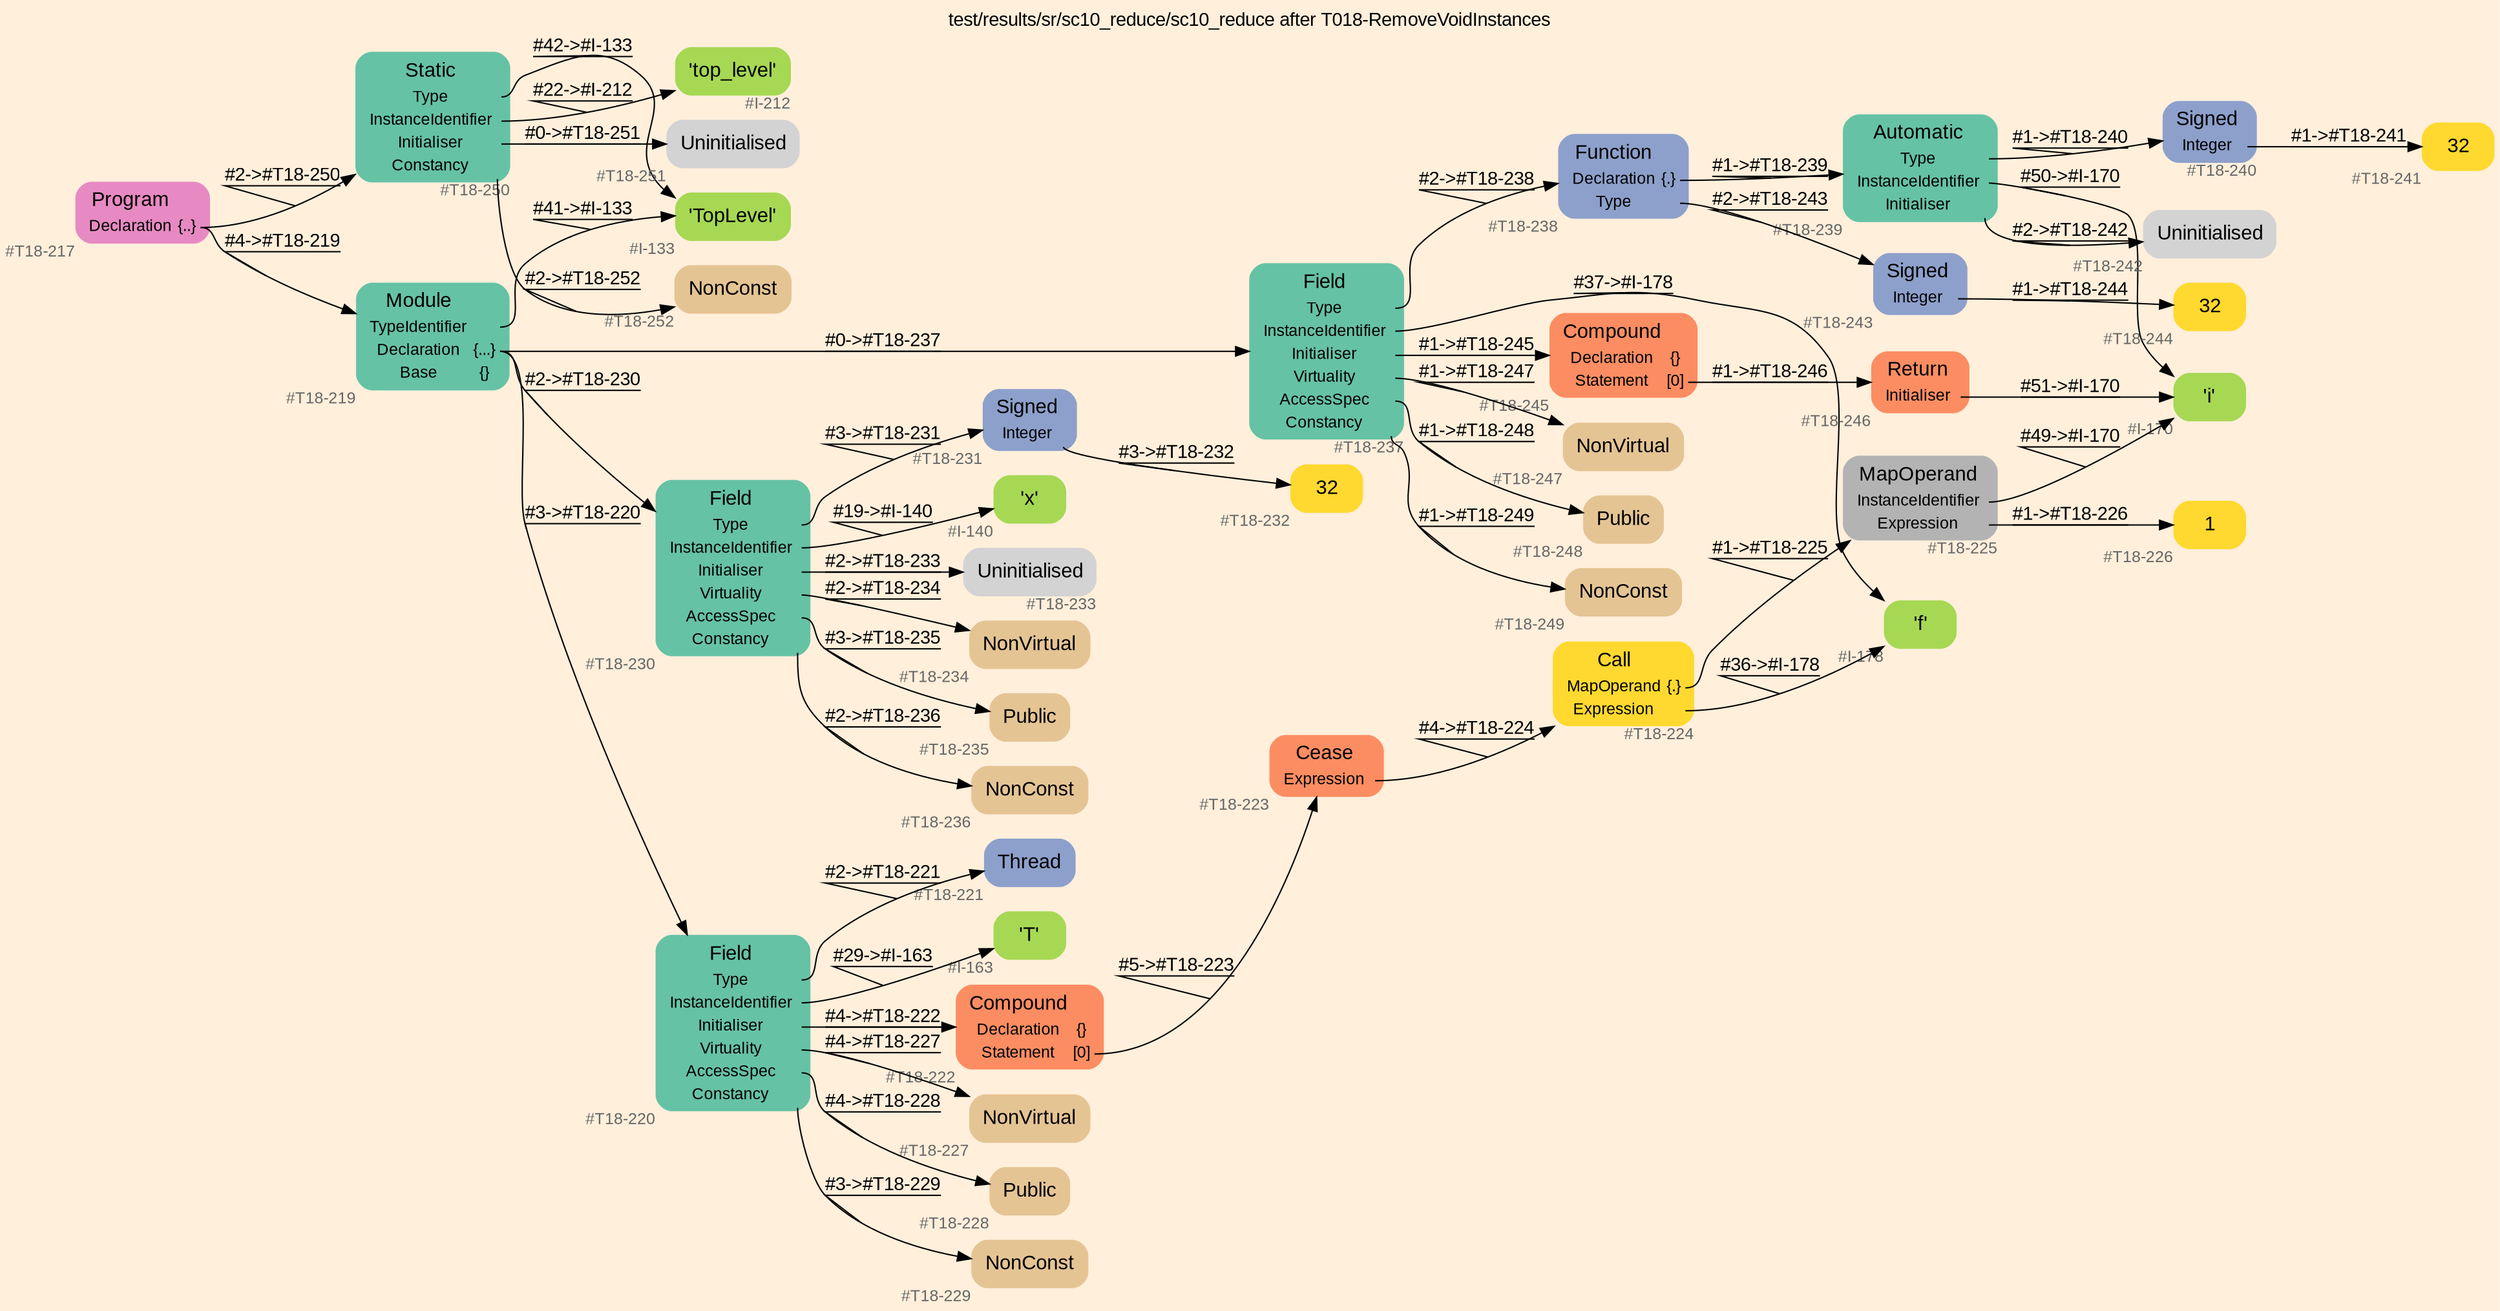 digraph "test/results/sr/sc10_reduce/sc10_reduce after T018-RemoveVoidInstances" {
label = "test/results/sr/sc10_reduce/sc10_reduce after T018-RemoveVoidInstances"
labelloc = t
graph [
    rankdir = "LR"
    ranksep = 0.3
    bgcolor = antiquewhite1
    color = black
    fontcolor = black
    fontname = "Arial"
];
node [
    fontname = "Arial"
];
edge [
    fontname = "Arial"
];

// -------------------- node figure --------------------
// -------- block #T18-217 ----------
"#T18-217" [
    fillcolor = "/set28/4"
    xlabel = "#T18-217"
    fontsize = "12"
    fontcolor = grey40
    shape = "plaintext"
    label = <<TABLE BORDER="0" CELLBORDER="0" CELLSPACING="0">
     <TR><TD><FONT COLOR="black" POINT-SIZE="15">Program</FONT></TD></TR>
     <TR><TD><FONT COLOR="black" POINT-SIZE="12">Declaration</FONT></TD><TD PORT="port0"><FONT COLOR="black" POINT-SIZE="12">{..}</FONT></TD></TR>
    </TABLE>>
    style = "rounded,filled"
];

// -------- block #T18-219 ----------
"#T18-219" [
    fillcolor = "/set28/1"
    xlabel = "#T18-219"
    fontsize = "12"
    fontcolor = grey40
    shape = "plaintext"
    label = <<TABLE BORDER="0" CELLBORDER="0" CELLSPACING="0">
     <TR><TD><FONT COLOR="black" POINT-SIZE="15">Module</FONT></TD></TR>
     <TR><TD><FONT COLOR="black" POINT-SIZE="12">TypeIdentifier</FONT></TD><TD PORT="port0"></TD></TR>
     <TR><TD><FONT COLOR="black" POINT-SIZE="12">Declaration</FONT></TD><TD PORT="port1"><FONT COLOR="black" POINT-SIZE="12">{...}</FONT></TD></TR>
     <TR><TD><FONT COLOR="black" POINT-SIZE="12">Base</FONT></TD><TD PORT="port2"><FONT COLOR="black" POINT-SIZE="12">{}</FONT></TD></TR>
    </TABLE>>
    style = "rounded,filled"
];

// -------- block #I-133 ----------
"#I-133" [
    fillcolor = "/set28/5"
    xlabel = "#I-133"
    fontsize = "12"
    fontcolor = grey40
    shape = "plaintext"
    label = <<TABLE BORDER="0" CELLBORDER="0" CELLSPACING="0">
     <TR><TD><FONT COLOR="black" POINT-SIZE="15">'TopLevel'</FONT></TD></TR>
    </TABLE>>
    style = "rounded,filled"
];

// -------- block #T18-220 ----------
"#T18-220" [
    fillcolor = "/set28/1"
    xlabel = "#T18-220"
    fontsize = "12"
    fontcolor = grey40
    shape = "plaintext"
    label = <<TABLE BORDER="0" CELLBORDER="0" CELLSPACING="0">
     <TR><TD><FONT COLOR="black" POINT-SIZE="15">Field</FONT></TD></TR>
     <TR><TD><FONT COLOR="black" POINT-SIZE="12">Type</FONT></TD><TD PORT="port0"></TD></TR>
     <TR><TD><FONT COLOR="black" POINT-SIZE="12">InstanceIdentifier</FONT></TD><TD PORT="port1"></TD></TR>
     <TR><TD><FONT COLOR="black" POINT-SIZE="12">Initialiser</FONT></TD><TD PORT="port2"></TD></TR>
     <TR><TD><FONT COLOR="black" POINT-SIZE="12">Virtuality</FONT></TD><TD PORT="port3"></TD></TR>
     <TR><TD><FONT COLOR="black" POINT-SIZE="12">AccessSpec</FONT></TD><TD PORT="port4"></TD></TR>
     <TR><TD><FONT COLOR="black" POINT-SIZE="12">Constancy</FONT></TD><TD PORT="port5"></TD></TR>
    </TABLE>>
    style = "rounded,filled"
];

// -------- block #T18-221 ----------
"#T18-221" [
    fillcolor = "/set28/3"
    xlabel = "#T18-221"
    fontsize = "12"
    fontcolor = grey40
    shape = "plaintext"
    label = <<TABLE BORDER="0" CELLBORDER="0" CELLSPACING="0">
     <TR><TD><FONT COLOR="black" POINT-SIZE="15">Thread</FONT></TD></TR>
    </TABLE>>
    style = "rounded,filled"
];

// -------- block #I-163 ----------
"#I-163" [
    fillcolor = "/set28/5"
    xlabel = "#I-163"
    fontsize = "12"
    fontcolor = grey40
    shape = "plaintext"
    label = <<TABLE BORDER="0" CELLBORDER="0" CELLSPACING="0">
     <TR><TD><FONT COLOR="black" POINT-SIZE="15">'T'</FONT></TD></TR>
    </TABLE>>
    style = "rounded,filled"
];

// -------- block #T18-222 ----------
"#T18-222" [
    fillcolor = "/set28/2"
    xlabel = "#T18-222"
    fontsize = "12"
    fontcolor = grey40
    shape = "plaintext"
    label = <<TABLE BORDER="0" CELLBORDER="0" CELLSPACING="0">
     <TR><TD><FONT COLOR="black" POINT-SIZE="15">Compound</FONT></TD></TR>
     <TR><TD><FONT COLOR="black" POINT-SIZE="12">Declaration</FONT></TD><TD PORT="port0"><FONT COLOR="black" POINT-SIZE="12">{}</FONT></TD></TR>
     <TR><TD><FONT COLOR="black" POINT-SIZE="12">Statement</FONT></TD><TD PORT="port1"><FONT COLOR="black" POINT-SIZE="12">[0]</FONT></TD></TR>
    </TABLE>>
    style = "rounded,filled"
];

// -------- block #T18-223 ----------
"#T18-223" [
    fillcolor = "/set28/2"
    xlabel = "#T18-223"
    fontsize = "12"
    fontcolor = grey40
    shape = "plaintext"
    label = <<TABLE BORDER="0" CELLBORDER="0" CELLSPACING="0">
     <TR><TD><FONT COLOR="black" POINT-SIZE="15">Cease</FONT></TD></TR>
     <TR><TD><FONT COLOR="black" POINT-SIZE="12">Expression</FONT></TD><TD PORT="port0"></TD></TR>
    </TABLE>>
    style = "rounded,filled"
];

// -------- block #T18-224 ----------
"#T18-224" [
    fillcolor = "/set28/6"
    xlabel = "#T18-224"
    fontsize = "12"
    fontcolor = grey40
    shape = "plaintext"
    label = <<TABLE BORDER="0" CELLBORDER="0" CELLSPACING="0">
     <TR><TD><FONT COLOR="black" POINT-SIZE="15">Call</FONT></TD></TR>
     <TR><TD><FONT COLOR="black" POINT-SIZE="12">MapOperand</FONT></TD><TD PORT="port0"><FONT COLOR="black" POINT-SIZE="12">{.}</FONT></TD></TR>
     <TR><TD><FONT COLOR="black" POINT-SIZE="12">Expression</FONT></TD><TD PORT="port1"></TD></TR>
    </TABLE>>
    style = "rounded,filled"
];

// -------- block #T18-225 ----------
"#T18-225" [
    fillcolor = "/set28/8"
    xlabel = "#T18-225"
    fontsize = "12"
    fontcolor = grey40
    shape = "plaintext"
    label = <<TABLE BORDER="0" CELLBORDER="0" CELLSPACING="0">
     <TR><TD><FONT COLOR="black" POINT-SIZE="15">MapOperand</FONT></TD></TR>
     <TR><TD><FONT COLOR="black" POINT-SIZE="12">InstanceIdentifier</FONT></TD><TD PORT="port0"></TD></TR>
     <TR><TD><FONT COLOR="black" POINT-SIZE="12">Expression</FONT></TD><TD PORT="port1"></TD></TR>
    </TABLE>>
    style = "rounded,filled"
];

// -------- block #I-170 ----------
"#I-170" [
    fillcolor = "/set28/5"
    xlabel = "#I-170"
    fontsize = "12"
    fontcolor = grey40
    shape = "plaintext"
    label = <<TABLE BORDER="0" CELLBORDER="0" CELLSPACING="0">
     <TR><TD><FONT COLOR="black" POINT-SIZE="15">'i'</FONT></TD></TR>
    </TABLE>>
    style = "rounded,filled"
];

// -------- block #T18-226 ----------
"#T18-226" [
    fillcolor = "/set28/6"
    xlabel = "#T18-226"
    fontsize = "12"
    fontcolor = grey40
    shape = "plaintext"
    label = <<TABLE BORDER="0" CELLBORDER="0" CELLSPACING="0">
     <TR><TD><FONT COLOR="black" POINT-SIZE="15">1</FONT></TD></TR>
    </TABLE>>
    style = "rounded,filled"
];

// -------- block #I-178 ----------
"#I-178" [
    fillcolor = "/set28/5"
    xlabel = "#I-178"
    fontsize = "12"
    fontcolor = grey40
    shape = "plaintext"
    label = <<TABLE BORDER="0" CELLBORDER="0" CELLSPACING="0">
     <TR><TD><FONT COLOR="black" POINT-SIZE="15">'f'</FONT></TD></TR>
    </TABLE>>
    style = "rounded,filled"
];

// -------- block #T18-227 ----------
"#T18-227" [
    fillcolor = "/set28/7"
    xlabel = "#T18-227"
    fontsize = "12"
    fontcolor = grey40
    shape = "plaintext"
    label = <<TABLE BORDER="0" CELLBORDER="0" CELLSPACING="0">
     <TR><TD><FONT COLOR="black" POINT-SIZE="15">NonVirtual</FONT></TD></TR>
    </TABLE>>
    style = "rounded,filled"
];

// -------- block #T18-228 ----------
"#T18-228" [
    fillcolor = "/set28/7"
    xlabel = "#T18-228"
    fontsize = "12"
    fontcolor = grey40
    shape = "plaintext"
    label = <<TABLE BORDER="0" CELLBORDER="0" CELLSPACING="0">
     <TR><TD><FONT COLOR="black" POINT-SIZE="15">Public</FONT></TD></TR>
    </TABLE>>
    style = "rounded,filled"
];

// -------- block #T18-229 ----------
"#T18-229" [
    fillcolor = "/set28/7"
    xlabel = "#T18-229"
    fontsize = "12"
    fontcolor = grey40
    shape = "plaintext"
    label = <<TABLE BORDER="0" CELLBORDER="0" CELLSPACING="0">
     <TR><TD><FONT COLOR="black" POINT-SIZE="15">NonConst</FONT></TD></TR>
    </TABLE>>
    style = "rounded,filled"
];

// -------- block #T18-230 ----------
"#T18-230" [
    fillcolor = "/set28/1"
    xlabel = "#T18-230"
    fontsize = "12"
    fontcolor = grey40
    shape = "plaintext"
    label = <<TABLE BORDER="0" CELLBORDER="0" CELLSPACING="0">
     <TR><TD><FONT COLOR="black" POINT-SIZE="15">Field</FONT></TD></TR>
     <TR><TD><FONT COLOR="black" POINT-SIZE="12">Type</FONT></TD><TD PORT="port0"></TD></TR>
     <TR><TD><FONT COLOR="black" POINT-SIZE="12">InstanceIdentifier</FONT></TD><TD PORT="port1"></TD></TR>
     <TR><TD><FONT COLOR="black" POINT-SIZE="12">Initialiser</FONT></TD><TD PORT="port2"></TD></TR>
     <TR><TD><FONT COLOR="black" POINT-SIZE="12">Virtuality</FONT></TD><TD PORT="port3"></TD></TR>
     <TR><TD><FONT COLOR="black" POINT-SIZE="12">AccessSpec</FONT></TD><TD PORT="port4"></TD></TR>
     <TR><TD><FONT COLOR="black" POINT-SIZE="12">Constancy</FONT></TD><TD PORT="port5"></TD></TR>
    </TABLE>>
    style = "rounded,filled"
];

// -------- block #T18-231 ----------
"#T18-231" [
    fillcolor = "/set28/3"
    xlabel = "#T18-231"
    fontsize = "12"
    fontcolor = grey40
    shape = "plaintext"
    label = <<TABLE BORDER="0" CELLBORDER="0" CELLSPACING="0">
     <TR><TD><FONT COLOR="black" POINT-SIZE="15">Signed</FONT></TD></TR>
     <TR><TD><FONT COLOR="black" POINT-SIZE="12">Integer</FONT></TD><TD PORT="port0"></TD></TR>
    </TABLE>>
    style = "rounded,filled"
];

// -------- block #T18-232 ----------
"#T18-232" [
    fillcolor = "/set28/6"
    xlabel = "#T18-232"
    fontsize = "12"
    fontcolor = grey40
    shape = "plaintext"
    label = <<TABLE BORDER="0" CELLBORDER="0" CELLSPACING="0">
     <TR><TD><FONT COLOR="black" POINT-SIZE="15">32</FONT></TD></TR>
    </TABLE>>
    style = "rounded,filled"
];

// -------- block #I-140 ----------
"#I-140" [
    fillcolor = "/set28/5"
    xlabel = "#I-140"
    fontsize = "12"
    fontcolor = grey40
    shape = "plaintext"
    label = <<TABLE BORDER="0" CELLBORDER="0" CELLSPACING="0">
     <TR><TD><FONT COLOR="black" POINT-SIZE="15">'x'</FONT></TD></TR>
    </TABLE>>
    style = "rounded,filled"
];

// -------- block #T18-233 ----------
"#T18-233" [
    xlabel = "#T18-233"
    fontsize = "12"
    fontcolor = grey40
    shape = "plaintext"
    label = <<TABLE BORDER="0" CELLBORDER="0" CELLSPACING="0">
     <TR><TD><FONT COLOR="black" POINT-SIZE="15">Uninitialised</FONT></TD></TR>
    </TABLE>>
    style = "rounded,filled"
];

// -------- block #T18-234 ----------
"#T18-234" [
    fillcolor = "/set28/7"
    xlabel = "#T18-234"
    fontsize = "12"
    fontcolor = grey40
    shape = "plaintext"
    label = <<TABLE BORDER="0" CELLBORDER="0" CELLSPACING="0">
     <TR><TD><FONT COLOR="black" POINT-SIZE="15">NonVirtual</FONT></TD></TR>
    </TABLE>>
    style = "rounded,filled"
];

// -------- block #T18-235 ----------
"#T18-235" [
    fillcolor = "/set28/7"
    xlabel = "#T18-235"
    fontsize = "12"
    fontcolor = grey40
    shape = "plaintext"
    label = <<TABLE BORDER="0" CELLBORDER="0" CELLSPACING="0">
     <TR><TD><FONT COLOR="black" POINT-SIZE="15">Public</FONT></TD></TR>
    </TABLE>>
    style = "rounded,filled"
];

// -------- block #T18-236 ----------
"#T18-236" [
    fillcolor = "/set28/7"
    xlabel = "#T18-236"
    fontsize = "12"
    fontcolor = grey40
    shape = "plaintext"
    label = <<TABLE BORDER="0" CELLBORDER="0" CELLSPACING="0">
     <TR><TD><FONT COLOR="black" POINT-SIZE="15">NonConst</FONT></TD></TR>
    </TABLE>>
    style = "rounded,filled"
];

// -------- block #T18-237 ----------
"#T18-237" [
    fillcolor = "/set28/1"
    xlabel = "#T18-237"
    fontsize = "12"
    fontcolor = grey40
    shape = "plaintext"
    label = <<TABLE BORDER="0" CELLBORDER="0" CELLSPACING="0">
     <TR><TD><FONT COLOR="black" POINT-SIZE="15">Field</FONT></TD></TR>
     <TR><TD><FONT COLOR="black" POINT-SIZE="12">Type</FONT></TD><TD PORT="port0"></TD></TR>
     <TR><TD><FONT COLOR="black" POINT-SIZE="12">InstanceIdentifier</FONT></TD><TD PORT="port1"></TD></TR>
     <TR><TD><FONT COLOR="black" POINT-SIZE="12">Initialiser</FONT></TD><TD PORT="port2"></TD></TR>
     <TR><TD><FONT COLOR="black" POINT-SIZE="12">Virtuality</FONT></TD><TD PORT="port3"></TD></TR>
     <TR><TD><FONT COLOR="black" POINT-SIZE="12">AccessSpec</FONT></TD><TD PORT="port4"></TD></TR>
     <TR><TD><FONT COLOR="black" POINT-SIZE="12">Constancy</FONT></TD><TD PORT="port5"></TD></TR>
    </TABLE>>
    style = "rounded,filled"
];

// -------- block #T18-238 ----------
"#T18-238" [
    fillcolor = "/set28/3"
    xlabel = "#T18-238"
    fontsize = "12"
    fontcolor = grey40
    shape = "plaintext"
    label = <<TABLE BORDER="0" CELLBORDER="0" CELLSPACING="0">
     <TR><TD><FONT COLOR="black" POINT-SIZE="15">Function</FONT></TD></TR>
     <TR><TD><FONT COLOR="black" POINT-SIZE="12">Declaration</FONT></TD><TD PORT="port0"><FONT COLOR="black" POINT-SIZE="12">{.}</FONT></TD></TR>
     <TR><TD><FONT COLOR="black" POINT-SIZE="12">Type</FONT></TD><TD PORT="port1"></TD></TR>
    </TABLE>>
    style = "rounded,filled"
];

// -------- block #T18-239 ----------
"#T18-239" [
    fillcolor = "/set28/1"
    xlabel = "#T18-239"
    fontsize = "12"
    fontcolor = grey40
    shape = "plaintext"
    label = <<TABLE BORDER="0" CELLBORDER="0" CELLSPACING="0">
     <TR><TD><FONT COLOR="black" POINT-SIZE="15">Automatic</FONT></TD></TR>
     <TR><TD><FONT COLOR="black" POINT-SIZE="12">Type</FONT></TD><TD PORT="port0"></TD></TR>
     <TR><TD><FONT COLOR="black" POINT-SIZE="12">InstanceIdentifier</FONT></TD><TD PORT="port1"></TD></TR>
     <TR><TD><FONT COLOR="black" POINT-SIZE="12">Initialiser</FONT></TD><TD PORT="port2"></TD></TR>
    </TABLE>>
    style = "rounded,filled"
];

// -------- block #T18-240 ----------
"#T18-240" [
    fillcolor = "/set28/3"
    xlabel = "#T18-240"
    fontsize = "12"
    fontcolor = grey40
    shape = "plaintext"
    label = <<TABLE BORDER="0" CELLBORDER="0" CELLSPACING="0">
     <TR><TD><FONT COLOR="black" POINT-SIZE="15">Signed</FONT></TD></TR>
     <TR><TD><FONT COLOR="black" POINT-SIZE="12">Integer</FONT></TD><TD PORT="port0"></TD></TR>
    </TABLE>>
    style = "rounded,filled"
];

// -------- block #T18-241 ----------
"#T18-241" [
    fillcolor = "/set28/6"
    xlabel = "#T18-241"
    fontsize = "12"
    fontcolor = grey40
    shape = "plaintext"
    label = <<TABLE BORDER="0" CELLBORDER="0" CELLSPACING="0">
     <TR><TD><FONT COLOR="black" POINT-SIZE="15">32</FONT></TD></TR>
    </TABLE>>
    style = "rounded,filled"
];

// -------- block #T18-242 ----------
"#T18-242" [
    xlabel = "#T18-242"
    fontsize = "12"
    fontcolor = grey40
    shape = "plaintext"
    label = <<TABLE BORDER="0" CELLBORDER="0" CELLSPACING="0">
     <TR><TD><FONT COLOR="black" POINT-SIZE="15">Uninitialised</FONT></TD></TR>
    </TABLE>>
    style = "rounded,filled"
];

// -------- block #T18-243 ----------
"#T18-243" [
    fillcolor = "/set28/3"
    xlabel = "#T18-243"
    fontsize = "12"
    fontcolor = grey40
    shape = "plaintext"
    label = <<TABLE BORDER="0" CELLBORDER="0" CELLSPACING="0">
     <TR><TD><FONT COLOR="black" POINT-SIZE="15">Signed</FONT></TD></TR>
     <TR><TD><FONT COLOR="black" POINT-SIZE="12">Integer</FONT></TD><TD PORT="port0"></TD></TR>
    </TABLE>>
    style = "rounded,filled"
];

// -------- block #T18-244 ----------
"#T18-244" [
    fillcolor = "/set28/6"
    xlabel = "#T18-244"
    fontsize = "12"
    fontcolor = grey40
    shape = "plaintext"
    label = <<TABLE BORDER="0" CELLBORDER="0" CELLSPACING="0">
     <TR><TD><FONT COLOR="black" POINT-SIZE="15">32</FONT></TD></TR>
    </TABLE>>
    style = "rounded,filled"
];

// -------- block #T18-245 ----------
"#T18-245" [
    fillcolor = "/set28/2"
    xlabel = "#T18-245"
    fontsize = "12"
    fontcolor = grey40
    shape = "plaintext"
    label = <<TABLE BORDER="0" CELLBORDER="0" CELLSPACING="0">
     <TR><TD><FONT COLOR="black" POINT-SIZE="15">Compound</FONT></TD></TR>
     <TR><TD><FONT COLOR="black" POINT-SIZE="12">Declaration</FONT></TD><TD PORT="port0"><FONT COLOR="black" POINT-SIZE="12">{}</FONT></TD></TR>
     <TR><TD><FONT COLOR="black" POINT-SIZE="12">Statement</FONT></TD><TD PORT="port1"><FONT COLOR="black" POINT-SIZE="12">[0]</FONT></TD></TR>
    </TABLE>>
    style = "rounded,filled"
];

// -------- block #T18-246 ----------
"#T18-246" [
    fillcolor = "/set28/2"
    xlabel = "#T18-246"
    fontsize = "12"
    fontcolor = grey40
    shape = "plaintext"
    label = <<TABLE BORDER="0" CELLBORDER="0" CELLSPACING="0">
     <TR><TD><FONT COLOR="black" POINT-SIZE="15">Return</FONT></TD></TR>
     <TR><TD><FONT COLOR="black" POINT-SIZE="12">Initialiser</FONT></TD><TD PORT="port0"></TD></TR>
    </TABLE>>
    style = "rounded,filled"
];

// -------- block #T18-247 ----------
"#T18-247" [
    fillcolor = "/set28/7"
    xlabel = "#T18-247"
    fontsize = "12"
    fontcolor = grey40
    shape = "plaintext"
    label = <<TABLE BORDER="0" CELLBORDER="0" CELLSPACING="0">
     <TR><TD><FONT COLOR="black" POINT-SIZE="15">NonVirtual</FONT></TD></TR>
    </TABLE>>
    style = "rounded,filled"
];

// -------- block #T18-248 ----------
"#T18-248" [
    fillcolor = "/set28/7"
    xlabel = "#T18-248"
    fontsize = "12"
    fontcolor = grey40
    shape = "plaintext"
    label = <<TABLE BORDER="0" CELLBORDER="0" CELLSPACING="0">
     <TR><TD><FONT COLOR="black" POINT-SIZE="15">Public</FONT></TD></TR>
    </TABLE>>
    style = "rounded,filled"
];

// -------- block #T18-249 ----------
"#T18-249" [
    fillcolor = "/set28/7"
    xlabel = "#T18-249"
    fontsize = "12"
    fontcolor = grey40
    shape = "plaintext"
    label = <<TABLE BORDER="0" CELLBORDER="0" CELLSPACING="0">
     <TR><TD><FONT COLOR="black" POINT-SIZE="15">NonConst</FONT></TD></TR>
    </TABLE>>
    style = "rounded,filled"
];

// -------- block #T18-250 ----------
"#T18-250" [
    fillcolor = "/set28/1"
    xlabel = "#T18-250"
    fontsize = "12"
    fontcolor = grey40
    shape = "plaintext"
    label = <<TABLE BORDER="0" CELLBORDER="0" CELLSPACING="0">
     <TR><TD><FONT COLOR="black" POINT-SIZE="15">Static</FONT></TD></TR>
     <TR><TD><FONT COLOR="black" POINT-SIZE="12">Type</FONT></TD><TD PORT="port0"></TD></TR>
     <TR><TD><FONT COLOR="black" POINT-SIZE="12">InstanceIdentifier</FONT></TD><TD PORT="port1"></TD></TR>
     <TR><TD><FONT COLOR="black" POINT-SIZE="12">Initialiser</FONT></TD><TD PORT="port2"></TD></TR>
     <TR><TD><FONT COLOR="black" POINT-SIZE="12">Constancy</FONT></TD><TD PORT="port3"></TD></TR>
    </TABLE>>
    style = "rounded,filled"
];

// -------- block #I-212 ----------
"#I-212" [
    fillcolor = "/set28/5"
    xlabel = "#I-212"
    fontsize = "12"
    fontcolor = grey40
    shape = "plaintext"
    label = <<TABLE BORDER="0" CELLBORDER="0" CELLSPACING="0">
     <TR><TD><FONT COLOR="black" POINT-SIZE="15">'top_level'</FONT></TD></TR>
    </TABLE>>
    style = "rounded,filled"
];

// -------- block #T18-251 ----------
"#T18-251" [
    xlabel = "#T18-251"
    fontsize = "12"
    fontcolor = grey40
    shape = "plaintext"
    label = <<TABLE BORDER="0" CELLBORDER="0" CELLSPACING="0">
     <TR><TD><FONT COLOR="black" POINT-SIZE="15">Uninitialised</FONT></TD></TR>
    </TABLE>>
    style = "rounded,filled"
];

// -------- block #T18-252 ----------
"#T18-252" [
    fillcolor = "/set28/7"
    xlabel = "#T18-252"
    fontsize = "12"
    fontcolor = grey40
    shape = "plaintext"
    label = <<TABLE BORDER="0" CELLBORDER="0" CELLSPACING="0">
     <TR><TD><FONT COLOR="black" POINT-SIZE="15">NonConst</FONT></TD></TR>
    </TABLE>>
    style = "rounded,filled"
];

"#T18-217":port0 -> "#T18-219" [
    label = "#4-&gt;#T18-219"
    decorate = true
    color = black
    fontcolor = black
];

"#T18-217":port0 -> "#T18-250" [
    label = "#2-&gt;#T18-250"
    decorate = true
    color = black
    fontcolor = black
];

"#T18-219":port0 -> "#I-133" [
    label = "#41-&gt;#I-133"
    decorate = true
    color = black
    fontcolor = black
];

"#T18-219":port1 -> "#T18-220" [
    label = "#3-&gt;#T18-220"
    decorate = true
    color = black
    fontcolor = black
];

"#T18-219":port1 -> "#T18-230" [
    label = "#2-&gt;#T18-230"
    decorate = true
    color = black
    fontcolor = black
];

"#T18-219":port1 -> "#T18-237" [
    label = "#0-&gt;#T18-237"
    decorate = true
    color = black
    fontcolor = black
];

"#T18-220":port0 -> "#T18-221" [
    label = "#2-&gt;#T18-221"
    decorate = true
    color = black
    fontcolor = black
];

"#T18-220":port1 -> "#I-163" [
    label = "#29-&gt;#I-163"
    decorate = true
    color = black
    fontcolor = black
];

"#T18-220":port2 -> "#T18-222" [
    label = "#4-&gt;#T18-222"
    decorate = true
    color = black
    fontcolor = black
];

"#T18-220":port3 -> "#T18-227" [
    label = "#4-&gt;#T18-227"
    decorate = true
    color = black
    fontcolor = black
];

"#T18-220":port4 -> "#T18-228" [
    label = "#4-&gt;#T18-228"
    decorate = true
    color = black
    fontcolor = black
];

"#T18-220":port5 -> "#T18-229" [
    label = "#3-&gt;#T18-229"
    decorate = true
    color = black
    fontcolor = black
];

"#T18-222":port1 -> "#T18-223" [
    label = "#5-&gt;#T18-223"
    decorate = true
    color = black
    fontcolor = black
];

"#T18-223":port0 -> "#T18-224" [
    label = "#4-&gt;#T18-224"
    decorate = true
    color = black
    fontcolor = black
];

"#T18-224":port0 -> "#T18-225" [
    label = "#1-&gt;#T18-225"
    decorate = true
    color = black
    fontcolor = black
];

"#T18-224":port1 -> "#I-178" [
    label = "#36-&gt;#I-178"
    decorate = true
    color = black
    fontcolor = black
];

"#T18-225":port0 -> "#I-170" [
    label = "#49-&gt;#I-170"
    decorate = true
    color = black
    fontcolor = black
];

"#T18-225":port1 -> "#T18-226" [
    label = "#1-&gt;#T18-226"
    decorate = true
    color = black
    fontcolor = black
];

"#T18-230":port0 -> "#T18-231" [
    label = "#3-&gt;#T18-231"
    decorate = true
    color = black
    fontcolor = black
];

"#T18-230":port1 -> "#I-140" [
    label = "#19-&gt;#I-140"
    decorate = true
    color = black
    fontcolor = black
];

"#T18-230":port2 -> "#T18-233" [
    label = "#2-&gt;#T18-233"
    decorate = true
    color = black
    fontcolor = black
];

"#T18-230":port3 -> "#T18-234" [
    label = "#2-&gt;#T18-234"
    decorate = true
    color = black
    fontcolor = black
];

"#T18-230":port4 -> "#T18-235" [
    label = "#3-&gt;#T18-235"
    decorate = true
    color = black
    fontcolor = black
];

"#T18-230":port5 -> "#T18-236" [
    label = "#2-&gt;#T18-236"
    decorate = true
    color = black
    fontcolor = black
];

"#T18-231":port0 -> "#T18-232" [
    label = "#3-&gt;#T18-232"
    decorate = true
    color = black
    fontcolor = black
];

"#T18-237":port0 -> "#T18-238" [
    label = "#2-&gt;#T18-238"
    decorate = true
    color = black
    fontcolor = black
];

"#T18-237":port1 -> "#I-178" [
    label = "#37-&gt;#I-178"
    decorate = true
    color = black
    fontcolor = black
];

"#T18-237":port2 -> "#T18-245" [
    label = "#1-&gt;#T18-245"
    decorate = true
    color = black
    fontcolor = black
];

"#T18-237":port3 -> "#T18-247" [
    label = "#1-&gt;#T18-247"
    decorate = true
    color = black
    fontcolor = black
];

"#T18-237":port4 -> "#T18-248" [
    label = "#1-&gt;#T18-248"
    decorate = true
    color = black
    fontcolor = black
];

"#T18-237":port5 -> "#T18-249" [
    label = "#1-&gt;#T18-249"
    decorate = true
    color = black
    fontcolor = black
];

"#T18-238":port0 -> "#T18-239" [
    label = "#1-&gt;#T18-239"
    decorate = true
    color = black
    fontcolor = black
];

"#T18-238":port1 -> "#T18-243" [
    label = "#2-&gt;#T18-243"
    decorate = true
    color = black
    fontcolor = black
];

"#T18-239":port0 -> "#T18-240" [
    label = "#1-&gt;#T18-240"
    decorate = true
    color = black
    fontcolor = black
];

"#T18-239":port1 -> "#I-170" [
    label = "#50-&gt;#I-170"
    decorate = true
    color = black
    fontcolor = black
];

"#T18-239":port2 -> "#T18-242" [
    label = "#2-&gt;#T18-242"
    decorate = true
    color = black
    fontcolor = black
];

"#T18-240":port0 -> "#T18-241" [
    label = "#1-&gt;#T18-241"
    decorate = true
    color = black
    fontcolor = black
];

"#T18-243":port0 -> "#T18-244" [
    label = "#1-&gt;#T18-244"
    decorate = true
    color = black
    fontcolor = black
];

"#T18-245":port1 -> "#T18-246" [
    label = "#1-&gt;#T18-246"
    decorate = true
    color = black
    fontcolor = black
];

"#T18-246":port0 -> "#I-170" [
    label = "#51-&gt;#I-170"
    decorate = true
    color = black
    fontcolor = black
];

"#T18-250":port0 -> "#I-133" [
    label = "#42-&gt;#I-133"
    decorate = true
    color = black
    fontcolor = black
];

"#T18-250":port1 -> "#I-212" [
    label = "#22-&gt;#I-212"
    decorate = true
    color = black
    fontcolor = black
];

"#T18-250":port2 -> "#T18-251" [
    label = "#0-&gt;#T18-251"
    decorate = true
    color = black
    fontcolor = black
];

"#T18-250":port3 -> "#T18-252" [
    label = "#2-&gt;#T18-252"
    decorate = true
    color = black
    fontcolor = black
];


}
